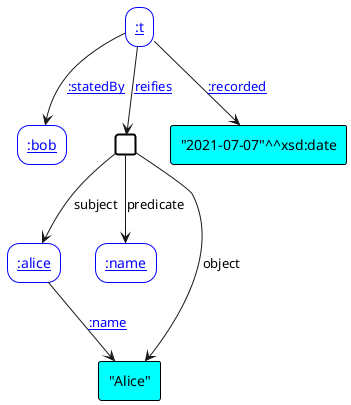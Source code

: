 @startuml

<style>
.reifier {
BackGroundColor Yellow
LineThickness 1
LineColor Black

}
.literal {
BackGroundColor Cyan
LineThickness 1
LineColor Black

}
.uri {
BackGroundColor White
LineThickness 1
LineColor Blue
RoundCorner 25

}
.bnode {
BackGroundColor Gray
LineThickness 1
LineColor Blue
RoundCorner 25

}
.asserted {
BackGroundColor White
LineThickness 2
LineColor Black

}
.non_asserted {
BackGroundColor White
LineThickness 2
LineColor Blue
RoundCorner 0

}
</style>
hide stereotype

rectangle "[[http://example.com/bob :bob]]" <<uri>> as 5



rectangle "[[http://example.com/t :t]]" <<uri>> as 3



rectangle "[[http://example.com/alice :alice]]" <<uri>> as 0



rectangle "[[<http://example.com/name> :name]]" <<uri>> as 1

rectangle " " <<asserted>> as 9


rectangle ""2021-07-07"^^xsd:date" <<literal>> as 7

rectangle ""Alice"" <<literal>> as 2

3 --> 7 : [[http://example.com/recorded :recorded]]

0 --> 2 : [[http://example.com/name :name]]

3 --> 9 : [[http://www.w3.org/1999/02/22-rdf-syntax-ns#reifies reifies]]

3 --> 5 : [[http://example.com/statedBy :statedBy]]

9-->0: subject 

9-->1: predicate 

9-->2: object 

@enduml

